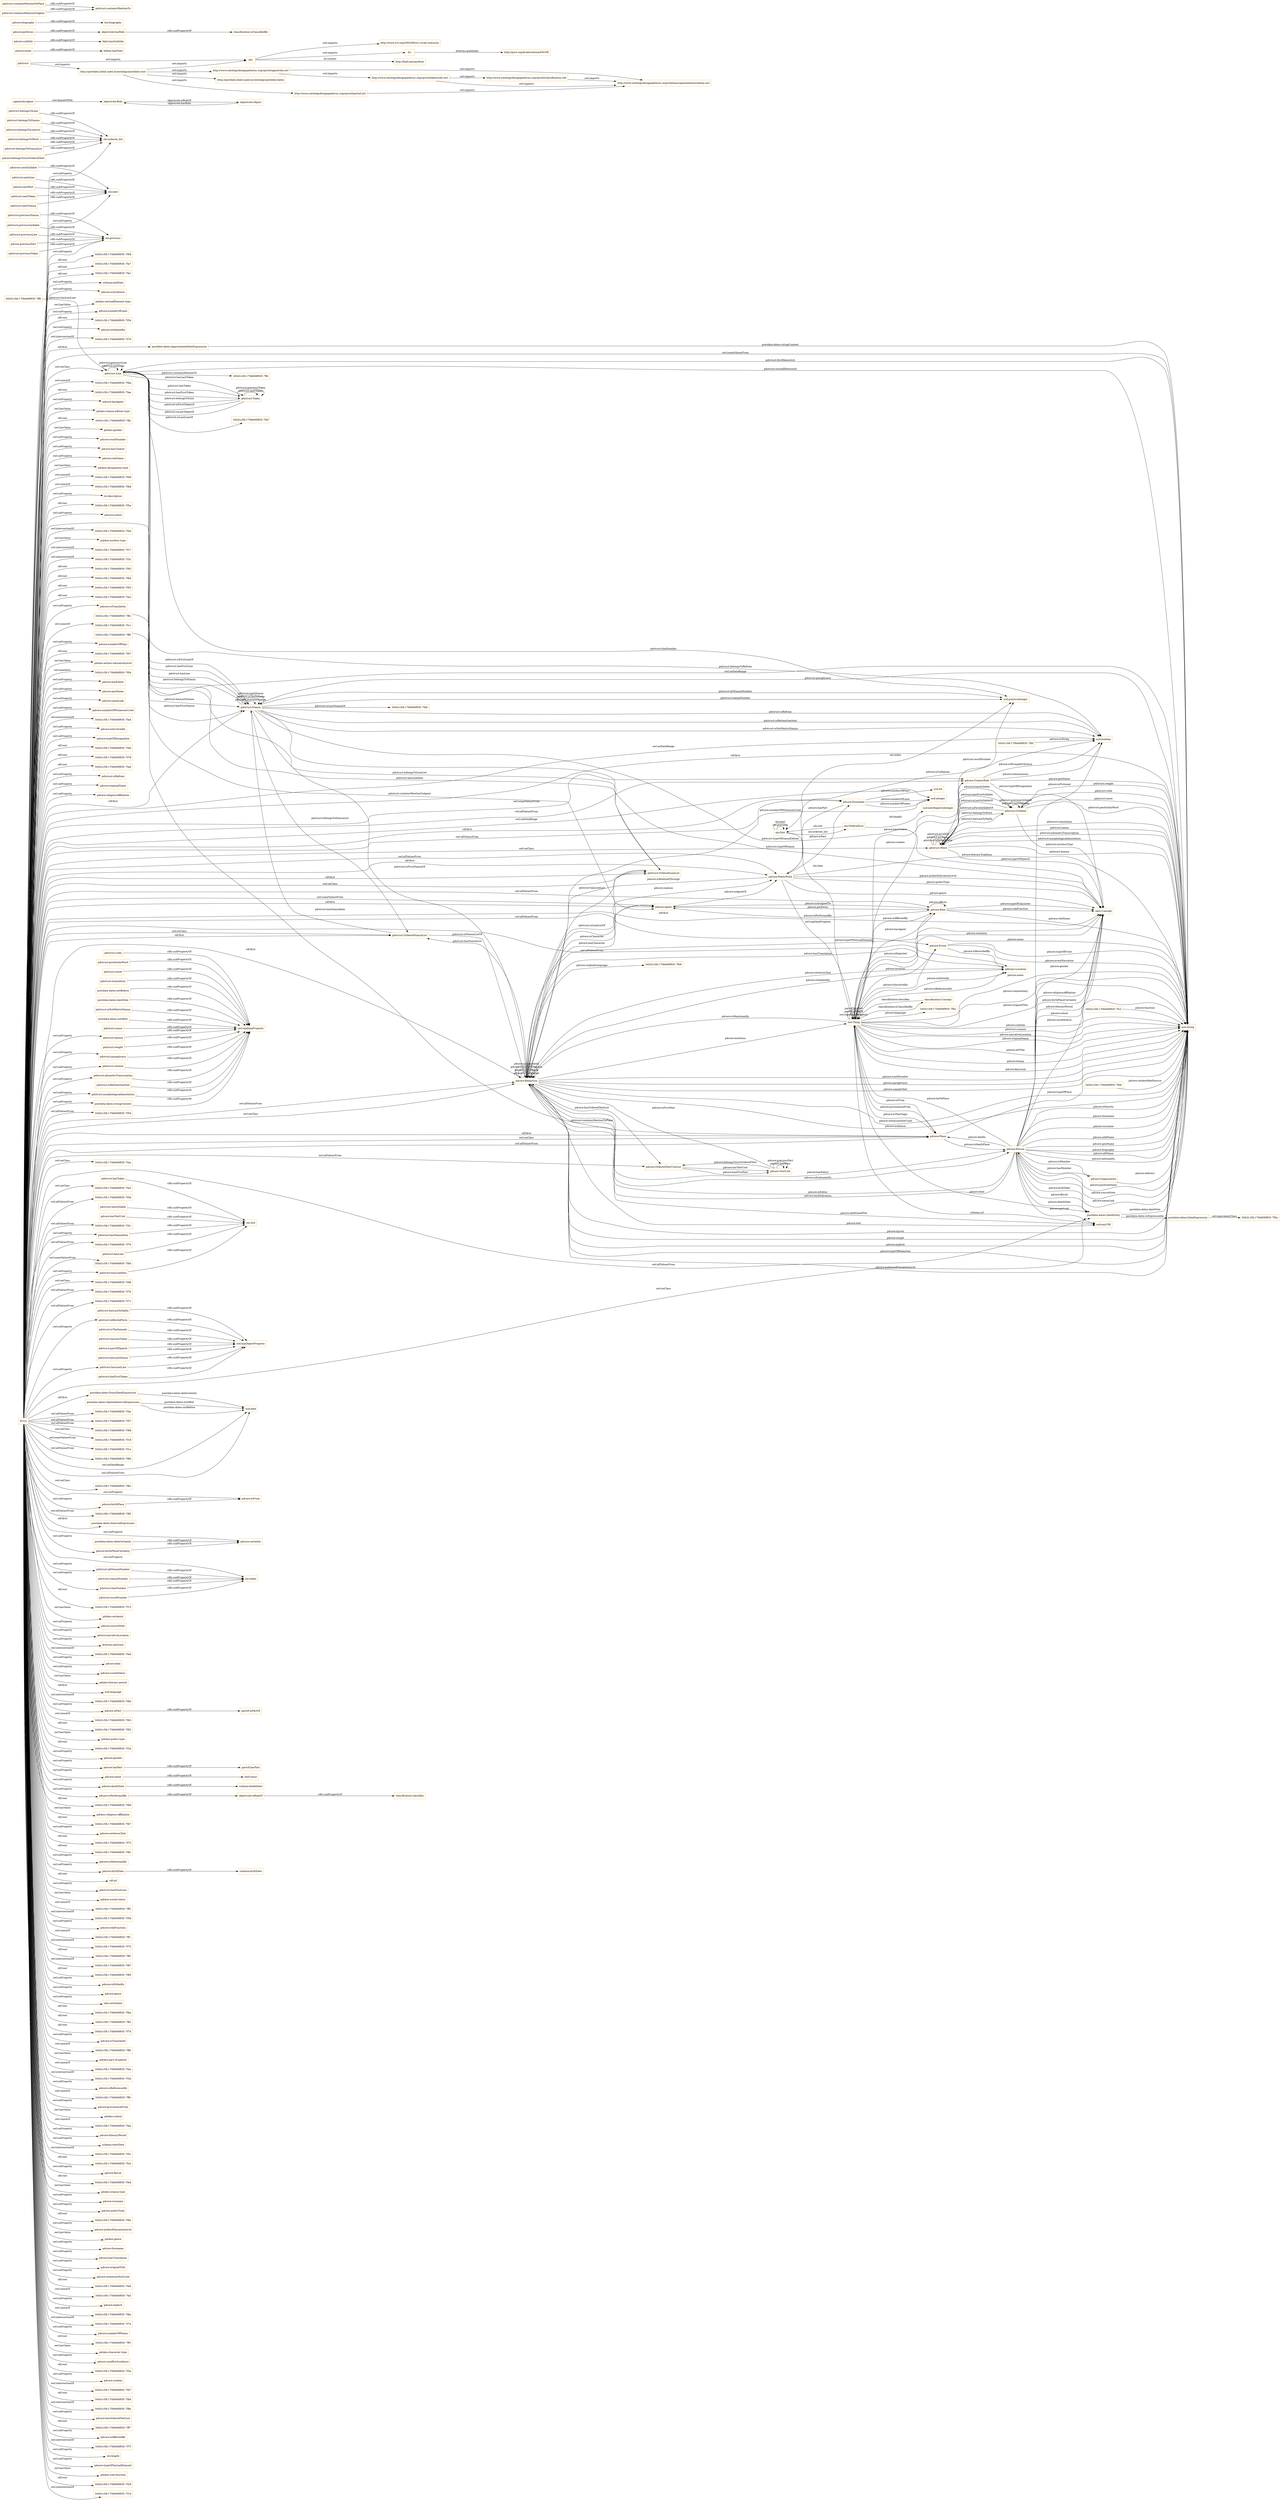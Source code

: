 digraph ar2dtool_diagram { 
rankdir=LR;
size="1501"
node [shape = rectangle, color="orange"]; "345d1c58:170b606f93f:-7ffc" "345d1c58:170b606f93f:-7ff6" "345d1c58:170b606f93f:-7ff9" "pdstruct:Line" "pdstruct:OrderedStanzaList" "345d1c58:170b606f93f:-7fef" "pdstruct:Word" "pdstruct:Stanza" "pdstruct:Token" "pdcore:Redaction" "pdstruct:Syllable" "345d1c58:170b606f93f:-7ff2" "345d1c58:170b606f93f:-7feb" "skos:Concept" "pdstruct:OrderedLineList" "pdcore:Role" "345d1c58:170b606f93f:-7f5d" "pdcore:OrderedTextUnitList" "345d1c58:170b606f93f:-7fc2" "345d1c58:170b606f93f:-7faa" "agentrole:Agent" "345d1c58:170b606f93f:-7fa5" "pdcore:Agent" "345d1c58:170b606f93f:-7f3d" "pdcore:CreatorRole" "pdcore:Person" "345d1c58:170b606f93f:-7f2c" "pdcore:Organisation" "345d1c58:170b606f93f:-7f76" "345d1c58:170b606f93f:-7fb0" "345d1c58:170b606f93f:-7f48" "345d1c58:170b606f93f:-7f7b" "pdcore:Ensemble" "345d1c58:170b606f93f:-7f71" "345d1c58:170b606f93f:-7f4e" "345d1c58:170b606f93f:-7f57" "345d1c58:170b606f93f:-7fbf" "345d1c58:170b606f93f:-7fb6" "pdcore:TextUnit" "pdcore:Place" "postdata-dates:DateEntity" "345d1c58:170b606f93f:-7f88" "pdcore:Event" "345d1c58:170b606f93f:-7f18" "345d1c58:170b606f93f:-7f1e" "pdtrans:Location" "pdcore:PoeticWork" "345d1c58:170b606f93f:-7f80" "345d1c58:170b606f93f:-7f6c" "345d1c58:170b606f93f:-7f8f" "olo:Slot" "olo:OrderedList" "owl:Thing" "objectrole:Role" "objectrole:Object" "postdata-dates:OpenedIntervalExpression" "postdata-dates:IntervalExpression" "postdata-dates:ExactDateExpression" "postdata-dates:DateExpression" "postdata-dates:ApproximateDateExpression" "345d1c58:170b606f93f:-7f0a" "classification:Concept" ; /*classes style*/
	"pdstruct:hasLine" -> "olo:slot" [ label = "rdfs:subPropertyOf" ];
	"pdstruct:hasLastToken" -> "owl:topObjectProperty" [ label = "rdfs:subPropertyOf" ];
	"objectrole:isRoleOf" -> "classification:classifies" [ label = "rdfs:subPropertyOf" ];
	"pdcore:birthPlace" -> "pdcore:isFrom" [ label = "rdfs:subPropertyOf" ];
	"http://www.ontologydesignpatterns.org/cp/owl/classification.owl" -> "http://www.ontologydesignpatterns.org/schemas/cpannotationschema.owl" [ label = "owl:imports" ];
	"pdstruct:lemma" -> "owl:topDataProperty" [ label = "rdfs:subPropertyOf" ];
	"pdcore:birthPlaceCertainty" -> "pdcore:certainty" [ label = "rdfs:subPropertyOf" ];
	"pdcore:notes" -> "bibtex:hasNote" [ label = "rdfs:subPropertyOf" ];
	"http://www.ontologydesignpatterns.org/cp/owl/agentrole.owl" -> "http://www.ontologydesignpatterns.org/cp/owl/objectrole.owl" [ label = "owl:imports" ];
	"http://www.ontologydesignpatterns.org/cp/owl/agentrole.owl" -> "http://www.ontologydesignpatterns.org/schemas/cpannotationschema.owl" [ label = "owl:imports" ];
	"pdstruct:stanzaNumber" -> "olo:index" [ label = "rdfs:subPropertyOf" ];
	"pdstruct:belongsToStanzaList" -> "olo:ordered_list" [ label = "rdfs:subPropertyOf" ];
	"pdstruct:" -> "olo:" [ label = "owl:imports" ];
	"pdstruct:" -> "http://postdata.linhd.uned.es/ontology/postdata-core" [ label = "owl:imports" ];
	"pdstruct:altStanzaNumber" -> "olo:index" [ label = "rdfs:subPropertyOf" ];
	"pdstruct:partOfSpeech" -> "owl:topObjectProperty" [ label = "rdfs:subPropertyOf" ];
	"pdcore:subtitle" -> "fabio:hasSubtitle" [ label = "rdfs:subPropertyOf" ];
	"olo:" -> "http://www.w3.org/2003/06/sw-vocab-status/ns" [ label = "owl:imports" ];
	"olo:" -> "dc:" [ label = "owl:imports" ];
	"olo:" -> "http://foaf.me/zazi#me" [ label = "dc:creator" ];
	"pdstruct:hasStanzaItem" -> "olo:slot" [ label = "rdfs:subPropertyOf" ];
	"pdcore:belongsToListOrderedText" -> "olo:ordered_list" [ label = "rdfs:subPropertyOf" ];
	"pdstruct:paraphrasis" -> "owl:topDataProperty" [ label = "rdfs:subPropertyOf" ];
	"pdstruct:hasLineItem" -> "olo:slot" [ label = "rdfs:subPropertyOf" ];
	"pdstruct:belongsToLine" -> "olo:ordered_list" [ label = "rdfs:subPropertyOf" ];
	"pdcore:isPart" -> "partof:isPartOf" [ label = "rdfs:subPropertyOf" ];
	"postdata-dates:dateCertainty" -> "pdcore:certainty" [ label = "rdfs:subPropertyOf" ];
	"pdstruct:positionInWord" -> "owl:topDataProperty" [ label = "rdfs:subPropertyOf" ];
	"pdstruct:lineNumber" -> "olo:index" [ label = "rdfs:subPropertyOf" ];
	"pdstruct:nextStanza" -> "olo:next" [ label = "rdfs:subPropertyOf" ];
	"pdstruct:content" -> "owl:topDataProperty" [ label = "rdfs:subPropertyOf" ];
	"pdstruct:onset" -> "owl:topDataProperty" [ label = "rdfs:subPropertyOf" ];
	"pdstruct:translation" -> "owl:topDataProperty" [ label = "rdfs:subPropertyOf" ];
	"postdata-dates:notBefore" -> "owl:topDataProperty" [ label = "rdfs:subPropertyOf" ];
	"pdstruct:nextSyllable" -> "olo:next" [ label = "rdfs:subPropertyOf" ];
	"pdcore:performs" -> "objectrole:hasRole" [ label = "rdfs:subPropertyOf" ];
	"http://www.ontologydesignpatterns.org/cp/owl/objectrole.owl" -> "http://www.ontologydesignpatterns.org/cp/owl/classification.owl" [ label = "owl:imports" ];
	"http://www.ontologydesignpatterns.org/cp/owl/objectrole.owl" -> "http://www.ontologydesignpatterns.org/schemas/cpannotationschema.owl" [ label = "owl:imports" ];
	"pdcore:biography" -> "bio:biography" [ label = "rdfs:subPropertyOf" ];
	"pdcore:hasPart" -> "partof:hasPart" [ label = "rdfs:subPropertyOf" ];
	"pdstruct:nextLine" -> "olo:next" [ label = "rdfs:subPropertyOf" ];
	"pdcore:nextPart" -> "olo:next" [ label = "rdfs:subPropertyOf" ];
	"pdcore:name" -> "foaf:name" [ label = "rdfs:subPropertyOf" ];
	"postdata-dates:dateNote" -> "owl:topDataProperty" [ label = "rdfs:subPropertyOf" ];
	"pdstruct:previousStanza" -> "olo:previous" [ label = "rdfs:subPropertyOf" ];
	"pdstruct:isNotMetricStanza" -> "owl:topDataProperty" [ label = "rdfs:subPropertyOf" ];
	"pdstruct:phoneticTranscription" -> "owl:topDataProperty" [ label = "rdfs:subPropertyOf" ];
	"pdstruct:belongsToStanza" -> "olo:ordered_list" [ label = "rdfs:subPropertyOf" ];
	"postdata-dates:notAfter" -> "owl:topDataProperty" [ label = "rdfs:subPropertyOf" ];
	"pdcore:deathDate" -> "schema:deathDate" [ label = "rdfs:subPropertyOf" ];
	"pdstruct:hasLastStanza" -> "owl:topObjectProperty" [ label = "rdfs:subPropertyOf" ];
	"pdstruct:sense" -> "owl:topDataProperty" [ label = "rdfs:subPropertyOf" ];
	"pdstruct:hasSyllable" -> "olo:slot" [ label = "rdfs:subPropertyOf" ];
	"pdcore:isPerformedBy" -> "objectrole:isRoleOf" [ label = "rdfs:subPropertyOf" ];
	"postdata-dates:DateExpression" -> "345d1c58:170b606f93f:-7f0a" [ label = "owl:equivalentClass" ];
	"agentrole:Agent" -> "objectrole:Role" [ label = "owl:disjointWith" ];
	"pdstruct:morphologicalAnnotation" -> "owl:topDataProperty" [ label = "rdfs:subPropertyOf" ];
	"objectrole:hasRole" -> "classification:isClassifiedBy" [ label = "rdfs:subPropertyOf" ];
	"pdstruct:previousSyllable" -> "olo:previous" [ label = "rdfs:subPropertyOf" ];
	"pdstruct:nextToken" -> "olo:next" [ label = "rdfs:subPropertyOf" ];
	"pdstruct:hasFirstToken" -> "owl:topObjectProperty" [ label = "rdfs:subPropertyOf" ];
	"pdstruct:wordNumber" -> "olo:index" [ label = "rdfs:subPropertyOf" ];
	"http://postdata.linhd.uned.es/ontology/postdata-core" -> "http://postdata.linhd.uned.es/ontology/postdata-dates" [ label = "owl:imports" ];
	"http://postdata.linhd.uned.es/ontology/postdata-core" -> "http://www.ontologydesignpatterns.org/cp/owl/partof.owl" [ label = "owl:imports" ];
	"http://postdata.linhd.uned.es/ontology/postdata-core" -> "http://www.ontologydesignpatterns.org/cp/owl/agentrole.owl" [ label = "owl:imports" ];
	"http://postdata.linhd.uned.es/ontology/postdata-core" -> "olo:" [ label = "owl:imports" ];
	"pdstruct:weight" -> "owl:topDataProperty" [ label = "rdfs:subPropertyOf" ];
	"pdstruct:isRefrainOmitted" -> "owl:topDataProperty" [ label = "rdfs:subPropertyOf" ];
	"pdstruct:isTheSameAs" -> "owl:topObjectProperty" [ label = "rdfs:subPropertyOf" ];
	"pdstruct:hasLastLine" -> "owl:topObjectProperty" [ label = "rdfs:subPropertyOf" ];
	"postdata-dates:stringContent" -> "owl:topDataProperty" [ label = "rdfs:subPropertyOf" ];
	"pdstruct:hasLastSyllable" -> "owl:topObjectProperty" [ label = "rdfs:subPropertyOf" ];
	"pdstruct:previousLine" -> "olo:previous" [ label = "rdfs:subPropertyOf" ];
	"pdstruct:belongsToLineList" -> "olo:ordered_list" [ label = "rdfs:subPropertyOf" ];
	"NULL" -> "345d1c58:170b606f93f:-7f69" [ label = "rdf:rest" ];
	"NULL" -> "pdskos:religious-affiliation" [ label = "owl:hasValue" ];
	"NULL" -> "pdcore:PoeticWork" [ label = "owl:allValuesFrom" ];
	"NULL" -> "pdcore:CreatorRole" [ label = "owl:someValuesFrom" ];
	"NULL" -> "345d1c58:170b606f93f:-7fb7" [ label = "rdf:rest" ];
	"NULL" -> "pdstruct:Line" [ label = "owl:onClass" ];
	"NULL" -> "pdcore:Place" [ label = "rdf:first" ];
	"NULL" -> "pdcore:retrievesText" [ label = "owl:onProperty" ];
	"NULL" -> "345d1c58:170b606f93f:-7f73" [ label = "rdf:rest" ];
	"NULL" -> "345d1c58:170b606f93f:-7f8c" [ label = "rdf:rest" ];
	"NULL" -> "pdcore:PoeticWork" [ label = "rdf:first" ];
	"NULL" -> "pdstruct:Stanza" [ label = "rdf:first" ];
	"NULL" -> "pdcore:isMentionedIn" [ label = "owl:onProperty" ];
	"NULL" -> "pdcore:birthDate" [ label = "owl:onProperty" ];
	"NULL" -> "rdf:nil" [ label = "rdf:rest" ];
	"NULL" -> "pdstruct:hasFirstLine" [ label = "owl:onProperty" ];
	"NULL" -> "pdstruct:altStanzaNumber" [ label = "owl:onProperty" ];
	"NULL" -> "pdskos:social-status" [ label = "owl:hasValue" ];
	"NULL" -> "345d1c58:170b606f93f:-7ff5" [ label = "owl:unionOf" ];
	"NULL" -> "pdcore:birthPlaceCertainty" [ label = "owl:onProperty" ];
	"NULL" -> "postdata-dates:IntervalExpression" [ label = "rdf:first" ];
	"NULL" -> "345d1c58:170b606f93f:-7f56" [ label = "owl:intersectionOf" ];
	"NULL" -> "pdstruct:inflectedForm" [ label = "owl:onProperty" ];
	"NULL" -> "pdcore:roleFunction" [ label = "owl:onProperty" ];
	"NULL" -> "olo:ordered_list" [ label = "owl:onProperty" ];
	"NULL" -> "345d1c58:170b606f93f:-7ff1" [ label = "owl:unionOf" ];
	"NULL" -> "345d1c58:170b606f93f:-7f75" [ label = "owl:intersectionOf" ];
	"NULL" -> "345d1c58:170b606f93f:-7ff0" [ label = "rdf:rest" ];
	"NULL" -> "xsd:date" [ label = "owl:allValuesFrom" ];
	"NULL" -> "345d1c58:170b606f93f:-7f87" [ label = "owl:intersectionOf" ];
	"NULL" -> "345d1c58:170b606f93f:-7f85" [ label = "rdf:rest" ];
	"NULL" -> "pdcore:Role" [ label = "owl:allValuesFrom" ];
	"NULL" -> "pdcore:isEditedIn" [ label = "owl:onProperty" ];
	"NULL" -> "pdcore:genre" [ label = "owl:onProperty" ];
	"NULL" -> "skos:inScheme" [ label = "owl:onProperty" ];
	"NULL" -> "345d1c58:170b606f93f:-7fba" [ label = "rdf:rest" ];
	"NULL" -> "pdcore:OrderedTextUnitList" [ label = "owl:allValuesFrom" ];
	"NULL" -> "345d1c58:170b606f93f:-7ff4" [ label = "rdf:rest" ];
	"NULL" -> "345d1c58:170b606f93f:-7f7d" [ label = "rdf:rest" ];
	"NULL" -> "pdcore:CreatorRole" [ label = "owl:allValuesFrom" ];
	"NULL" -> "postdata-dates:DateEntity" [ label = "owl:onClass" ];
	"NULL" -> "pdcore:isTranslated" [ label = "owl:onProperty" ];
	"NULL" -> "345d1c58:170b606f93f:-7ff8" [ label = "owl:unionOf" ];
	"NULL" -> "pdcore:Ensemble" [ label = "owl:allValuesFrom" ];
	"NULL" -> "pdskos:part-of-speech" [ label = "owl:hasValue" ];
	"NULL" -> "345d1c58:170b606f93f:-7fea" [ label = "owl:unionOf" ];
	"NULL" -> "345d1c58:170b606f93f:-7f2b" [ label = "owl:intersectionOf" ];
	"NULL" -> "pdcore:isReferencedIn" [ label = "owl:onProperty" ];
	"NULL" -> "345d1c58:170b606f93f:-7ffb" [ label = "owl:unionOf" ];
	"NULL" -> "pdcore:Agent" [ label = "owl:someValuesFrom" ];
	"NULL" -> "pdstruct:hasLastLine" [ label = "owl:onProperty" ];
	"NULL" -> "pdstruct:paraphrasis" [ label = "owl:onProperty" ];
	"NULL" -> "postdata-dates:ExactDateExpression" [ label = "rdf:first" ];
	"NULL" -> "pdcore:provenanceFrom" [ label = "owl:onProperty" ];
	"NULL" -> "pdcore:Agent" [ label = "rdf:first" ];
	"NULL" -> "pdskos:school" [ label = "owl:hasValue" ];
	"NULL" -> "skos:Concept" [ label = "rdf:first" ];
	"NULL" -> "345d1c58:170b606f93f:-7fee" [ label = "owl:unionOf" ];
	"NULL" -> "pdcore:literaryPeriod" [ label = "owl:onProperty" ];
	"NULL" -> "schema:startDate" [ label = "owl:onProperty" ];
	"NULL" -> "xsd:boolean" [ label = "owl:onDataRange" ];
	"NULL" -> "345d1c58:170b606f93f:-7f5c" [ label = "owl:intersectionOf" ];
	"NULL" -> "345d1c58:170b606f93f:-7fc0" [ label = "rdf:rest" ];
	"NULL" -> "xsd:string" [ label = "owl:someValuesFrom" ];
	"NULL" -> "pdcore:floruit" [ label = "owl:onProperty" ];
	"NULL" -> "345d1c58:170b606f93f:-7fed" [ label = "rdf:rest" ];
	"NULL" -> "pdstruct:lemma" [ label = "owl:onProperty" ];
	"NULL" -> "pdskos:stanza-type" [ label = "owl:hasValue" ];
	"NULL" -> "pdcore:surname" [ label = "owl:onProperty" ];
	"NULL" -> "xsd:string" [ label = "owl:onDataRange" ];
	"NULL" -> "pdcore:poeticType" [ label = "owl:onProperty" ];
	"NULL" -> "345d1c58:170b606f93f:-7f48" [ label = "owl:onClass" ];
	"NULL" -> "345d1c58:170b606f93f:-7f6e" [ label = "rdf:rest" ];
	"NULL" -> "pdcore:authorEducationLevel" [ label = "owl:onProperty" ];
	"NULL" -> "pdskos:genre" [ label = "owl:hasValue" ];
	"NULL" -> "pdcore:forename" [ label = "owl:onProperty" ];
	"NULL" -> "pdcore:hasTranslation" [ label = "owl:onProperty" ];
	"NULL" -> "345d1c58:170b606f93f:-7f3d" [ label = "owl:allValuesFrom" ];
	"NULL" -> "pdcore:originalTitle" [ label = "owl:onProperty" ];
	"NULL" -> "pdcore:witnessesNotUsed" [ label = "owl:onProperty" ];
	"NULL" -> "pdcore:name" [ label = "owl:onProperty" ];
	"NULL" -> "pdcore:Redaction" [ label = "owl:allValuesFrom" ];
	"NULL" -> "pdcore:isPart" [ label = "owl:onProperty" ];
	"NULL" -> "345d1c58:170b606f93f:-7fe9" [ label = "rdf:rest" ];
	"NULL" -> "345d1c58:170b606f93f:-7faf" [ label = "owl:unionOf" ];
	"NULL" -> "pdcore:explicit" [ label = "owl:onProperty" ];
	"NULL" -> "345d1c58:170b606f93f:-7fbe" [ label = "owl:unionOf" ];
	"NULL" -> "345d1c58:170b606f93f:-7f7a" [ label = "owl:intersectionOf" ];
	"NULL" -> "345d1c58:170b606f93f:-7f76" [ label = "owl:allValuesFrom" ];
	"NULL" -> "345d1c58:170b606f93f:-7f1e" [ label = "owl:someValuesFrom" ];
	"NULL" -> "pdstruct:content" [ label = "owl:onProperty" ];
	"NULL" -> "pdcore:numberOfPoems" [ label = "owl:onProperty" ];
	"NULL" -> "345d1c58:170b606f93f:-7ff3" [ label = "rdf:rest" ];
	"NULL" -> "pdskos:character-type" [ label = "owl:hasValue" ];
	"NULL" -> "pdcore:isPerformedBy" [ label = "owl:onProperty" ];
	"NULL" -> "pdcore:usedForSynthesis" [ label = "owl:onProperty" ];
	"NULL" -> "olo:index" [ label = "owl:onProperty" ];
	"NULL" -> "pdstruct:Word" [ label = "owl:onClass" ];
	"NULL" -> "olo:previous" [ label = "owl:onProperty" ];
	"NULL" -> "345d1c58:170b606f93f:-7f3a" [ label = "rdf:rest" ];
	"NULL" -> "pdcore:creates" [ label = "owl:onProperty" ];
	"NULL" -> "345d1c58:170b606f93f:-7f47" [ label = "owl:intersectionOf" ];
	"NULL" -> "pdstruct:morphologicalAnnotation" [ label = "owl:onProperty" ];
	"NULL" -> "pdstruct:OrderedStanzaList" [ label = "owl:onClass" ];
	"NULL" -> "345d1c58:170b606f93f:-7fbd" [ label = "rdf:rest" ];
	"NULL" -> "345d1c58:170b606f93f:-7f8e" [ label = "owl:intersectionOf" ];
	"NULL" -> "pdcore:hasOrderedTextList" [ label = "owl:onProperty" ];
	"NULL" -> "xsd:date" [ label = "owl:onDataRange" ];
	"NULL" -> "345d1c58:170b606f93f:-7ff7" [ label = "rdf:rest" ];
	"NULL" -> "pdcore:isAffectedBy" [ label = "owl:onProperty" ];
	"NULL" -> "345d1c58:170b606f93f:-7f7f" [ label = "owl:intersectionOf" ];
	"NULL" -> "xsd:string" [ label = "rdf:first" ];
	"NULL" -> "345d1c58:170b606f93f:-7f7b" [ label = "owl:allValuesFrom" ];
	"NULL" -> "olo:length" [ label = "owl:onProperty" ];
	"NULL" -> "pdcore:typeOfTextualElement" [ label = "owl:onProperty" ];
	"NULL" -> "pdskos:role-function" [ label = "owl:hasValue" ];
	"NULL" -> "345d1c58:170b606f93f:-7f29" [ label = "rdf:rest" ];
	"NULL" -> "345d1c58:170b606f93f:-7f1d" [ label = "owl:intersectionOf" ];
	"NULL" -> "345d1c58:170b606f93f:-7f08" [ label = "rdf:rest" ];
	"NULL" -> "345d1c58:170b606f93f:-7fa7" [ label = "rdf:rest" ];
	"NULL" -> "345d1c58:170b606f93f:-7fec" [ label = "rdf:rest" ];
	"NULL" -> "schema:endDate" [ label = "owl:onProperty" ];
	"NULL" -> "pdcore:isSynthesis" [ label = "owl:onProperty" ];
	"NULL" -> "345d1c58:170b606f93f:-7f8f" [ label = "owl:allValuesFrom" ];
	"NULL" -> "pdskos:textualElement-type" [ label = "owl:hasValue" ];
	"NULL" -> "pdstruct:phoneticTranscription" [ label = "owl:onProperty" ];
	"NULL" -> "pdcore:numberOfLines" [ label = "owl:onProperty" ];
	"NULL" -> "345d1c58:170b606f93f:-7f54" [ label = "rdf:rest" ];
	"NULL" -> "pdcore:isIndexedIn" [ label = "owl:onProperty" ];
	"NULL" -> "345d1c58:170b606f93f:-7f70" [ label = "owl:intersectionOf" ];
	"NULL" -> "345d1c58:170b606f93f:-7fbb" [ label = "owl:unionOf" ];
	"NULL" -> "345d1c58:170b606f93f:-7fae" [ label = "rdf:rest" ];
	"NULL" -> "345d1c58:170b606f93f:-7f88" [ label = "owl:allValuesFrom" ];
	"NULL" -> "pdcore:hasAgent" [ label = "owl:onProperty" ];
	"NULL" -> "345d1c58:170b606f93f:-7f4e" [ label = "owl:allValuesFrom" ];
	"NULL" -> "pdskos:stanza-edition-type" [ label = "owl:hasValue" ];
	"NULL" -> "345d1c58:170b606f93f:-7ffa" [ label = "rdf:rest" ];
	"NULL" -> "pdskos:gender" [ label = "owl:hasValue" ];
	"NULL" -> "pdcore:workNumber" [ label = "owl:onProperty" ];
	"NULL" -> "pdcore:hasCreator" [ label = "owl:onProperty" ];
	"NULL" -> "pdstruct:OrderedLineList" [ label = "owl:onClass" ];
	"NULL" -> "pdcore:roleName" [ label = "owl:onProperty" ];
	"NULL" -> "pdskos:designation-type" [ label = "owl:hasValue" ];
	"NULL" -> "pdcore:deathDate" [ label = "owl:onProperty" ];
	"NULL" -> "345d1c58:170b606f93f:-7f09" [ label = "owl:unionOf" ];
	"NULL" -> "345d1c58:170b606f93f:-7fb8" [ label = "owl:unionOf" ];
	"NULL" -> "pdcore:isFrom" [ label = "owl:onProperty" ];
	"NULL" -> "pdstruct:hasStanzaItem" [ label = "owl:onProperty" ];
	"NULL" -> "dc:description" [ label = "owl:onProperty" ];
	"NULL" -> "345d1c58:170b606f93f:-7f5a" [ label = "rdf:rest" ];
	"NULL" -> "pdcore:Redaction" [ label = "owl:onClass" ];
	"NULL" -> "pdcore:school" [ label = "owl:onProperty" ];
	"NULL" -> "345d1c58:170b606f93f:-7f4d" [ label = "owl:intersectionOf" ];
	"NULL" -> "pdskos:nucleus-type" [ label = "owl:hasValue" ];
	"NULL" -> "345d1c58:170b606f93f:-7f17" [ label = "owl:intersectionOf" ];
	"NULL" -> "xsd:integer" [ label = "owl:onDataRange" ];
	"NULL" -> "345d1c58:170b606f93f:-7f5d" [ label = "owl:allValuesFrom" ];
	"NULL" -> "345d1c58:170b606f93f:-7f3c" [ label = "owl:intersectionOf" ];
	"NULL" -> "345d1c58:170b606f93f:-7f45" [ label = "rdf:rest" ];
	"NULL" -> "345d1c58:170b606f93f:-7fb4" [ label = "rdf:rest" ];
	"NULL" -> "345d1c58:170b606f93f:-7f03" [ label = "rdf:rest" ];
	"NULL" -> "345d1c58:170b606f93f:-7fa2" [ label = "rdf:rest" ];
	"NULL" -> "pdcore:isTranslation" [ label = "owl:onProperty" ];
	"NULL" -> "pdstruct:hasLineItem" [ label = "owl:onProperty" ];
	"NULL" -> "345d1c58:170b606f93f:-7f57" [ label = "owl:allValuesFrom" ];
	"NULL" -> "345d1c58:170b606f93f:-7fc1" [ label = "owl:unionOf" ];
	"NULL" -> "345d1c58:170b606f93f:-7f2c" [ label = "owl:allValuesFrom" ];
	"NULL" -> "345d1c58:170b606f93f:-7f71" [ label = "owl:allValuesFrom" ];
	"NULL" -> "pdcore:Place" [ label = "owl:onClass" ];
	"NULL" -> "pdcore:numberOfPlays" [ label = "owl:onProperty" ];
	"NULL" -> "345d1c58:170b606f93f:-7f07" [ label = "rdf:rest" ];
	"NULL" -> "pdskos:author-educationLevel" [ label = "owl:hasValue" ];
	"NULL" -> "345d1c58:170b606f93f:-7f04" [ label = "owl:members" ];
	"NULL" -> "pdstruct:lineNumber" [ label = "owl:onProperty" ];
	"NULL" -> "pdcore:hasEditor" [ label = "owl:onProperty" ];
	"NULL" -> "pdcore:penName" [ label = "owl:onProperty" ];
	"NULL" -> "pdcore:nameLink" [ label = "owl:onProperty" ];
	"NULL" -> "pdcore:Ensemble" [ label = "rdf:first" ];
	"NULL" -> "pdcore:hasPart" [ label = "owl:onProperty" ];
	"NULL" -> "pdcore:numberOfWitnessesUsed" [ label = "owl:onProperty" ];
	"NULL" -> "345d1c58:170b606f93f:-7fa4" [ label = "owl:intersectionOf" ];
	"NULL" -> "pdcore:isInvolvedIn" [ label = "owl:onProperty" ];
	"NULL" -> "345d1c58:170b606f93f:-7faa" [ label = "owl:onClass" ];
	"NULL" -> "pdcore:typeOfDesignation" [ label = "owl:onProperty" ];
	"NULL" -> "345d1c58:170b606f93f:-7f4b" [ label = "rdf:rest" ];
	"NULL" -> "pdtrans:Location" [ label = "owl:allValuesFrom" ];
	"NULL" -> "pdstruct:OrderedStanzaList" [ label = "rdf:first" ];
	"NULL" -> "pdcore:Redaction" [ label = "rdf:first" ];
	"NULL" -> "345d1c58:170b606f93f:-7f78" [ label = "rdf:rest" ];
	"NULL" -> "345d1c58:170b606f93f:-7fad" [ label = "rdf:rest" ];
	"NULL" -> "pdstruct:isRefrain" [ label = "owl:onProperty" ];
	"NULL" -> "pdcore:originalName" [ label = "owl:onProperty" ];
	"NULL" -> "pdcore:religiousAffiliation" [ label = "owl:onProperty" ];
	"NULL" -> "345d1c58:170b606f93f:-7f15" [ label = "rdf:rest" ];
	"NULL" -> "olo:next" [ label = "owl:onProperty" ];
	"NULL" -> "pdskos:certainty" [ label = "owl:hasValue" ];
	"NULL" -> "345d1c58:170b606f93f:-7f80" [ label = "owl:allValuesFrom" ];
	"NULL" -> "345d1c58:170b606f93f:-7fb0" [ label = "owl:someValuesFrom" ];
	"NULL" -> "pdcore:sourceNote" [ label = "owl:onProperty" ];
	"NULL" -> "pdcore:narrativeLocation" [ label = "owl:onProperty" ];
	"NULL" -> "dcterms:abstract" [ label = "owl:onProperty" ];
	"NULL" -> "345d1c58:170b606f93f:-7fa9" [ label = "owl:intersectionOf" ];
	"NULL" -> "pdcore:certainty" [ label = "owl:onProperty" ];
	"NULL" -> "pdcore:date" [ label = "owl:onProperty" ];
	"NULL" -> "postdata-dates:ApproximateDateExpression" [ label = "rdf:first" ];
	"NULL" -> "pdcore:Place" [ label = "owl:allValuesFrom" ];
	"NULL" -> "pdcore:socialStatus" [ label = "owl:onProperty" ];
	"NULL" -> "pdskos:literary-period" [ label = "owl:hasValue" ];
	"NULL" -> "postdata-dates:DateEntity" [ label = "owl:allValuesFrom" ];
	"NULL" -> "345d1c58:170b606f93f:-7fa5" [ label = "owl:onClass" ];
	"NULL" -> "xsd:language" [ label = "rdf:first" ];
	"NULL" -> "345d1c58:170b606f93f:-7f6c" [ label = "owl:onClass" ];
	"NULL" -> "345d1c58:170b606f93f:-7f6b" [ label = "owl:intersectionOf" ];
	"NULL" -> "345d1c58:170b606f93f:-7fb5" [ label = "owl:unionOf" ];
	"NULL" -> "pdstruct:OrderedLineList" [ label = "rdf:first" ];
	"NULL" -> "postdata-dates:stringContent" [ label = "owl:onProperty" ];
	"NULL" -> "345d1c58:170b606f93f:-7f18" [ label = "owl:onClass" ];
	"NULL" -> "345d1c58:170b606f93f:-7f02" [ label = "rdf:rest" ];
	"NULL" -> "pdskos:poetic-type" [ label = "owl:hasValue" ];
	"NULL" -> "345d1c58:170b606f93f:-7f1b" [ label = "rdf:rest" ];
	"NULL" -> "pdcore:gender" [ label = "owl:onProperty" ];
	"NULL" -> "pdcore:Event" [ label = "owl:allValuesFrom" ];
	"NULL" -> "pdcore:birthPlace" [ label = "owl:onProperty" ];
	"dc:" -> "http://purl.org/dc/aboutdcmi#DCMI" [ label = "dcterms:publisher" ];
	"pdstruct:containsMentionToPlace" -> "pdstruct:containsMentionTo" [ label = "rdfs:subPropertyOf" ];
	"pdstruct:belongsToWord" -> "olo:ordered_list" [ label = "rdfs:subPropertyOf" ];
	"pdstruct:hasToken" -> "olo:slot" [ label = "rdfs:subPropertyOf" ];
	"pdstruct:containsMentionToAgent" -> "pdstruct:containsMentionTo" [ label = "rdfs:subPropertyOf" ];
	"pdstruct:coda" -> "owl:topDataProperty" [ label = "rdfs:subPropertyOf" ];
	"pdcore:previousPart" -> "olo:previous" [ label = "rdfs:subPropertyOf" ];
	"pdstruct:inflectedForm" -> "owl:topObjectProperty" [ label = "rdfs:subPropertyOf" ];
	"pdcore:hasTextUnit" -> "olo:slot" [ label = "rdfs:subPropertyOf" ];
	"pdcore:birthDate" -> "schema:birthDate" [ label = "rdfs:subPropertyOf" ];
	"http://www.ontologydesignpatterns.org/cp/owl/partof.owl" -> "http://www.ontologydesignpatterns.org/schemas/cpannotationschema.owl" [ label = "owl:imports" ];
	"pdstruct:previousToken" -> "olo:previous" [ label = "rdfs:subPropertyOf" ];
	"pdstruct:Syllable" -> "pdstruct:Syllable" [ label = "pdstruct:nextSyllable" ];
	"pdstruct:Word" -> "xsd:string" [ label = "pdstruct:phoneticTranscription" ];
	"pdstruct:Stanza" -> "pdcore:Redaction" [ label = "pdstruct:isFirstStanzaOf" ];
	"pdstruct:Word" -> "pdstruct:Word" [ label = "pdstruct:inflectedForm" ];
	"owl:Thing" -> "owl:Thing" [ label = "owl:topObjectProperty" ];
	"pdcore:Role" -> "pdcore:Agent" [ label = "pdcore:isPerformedBy" ];
	"pdstruct:OrderedLineList" -> "pdstruct:Line" [ label = "pdstruct:hasLineItem" ];
	"pdstruct:Word" -> "xsd:string" [ label = "pdstruct:sense" ];
	"pdcore:CreatorRole" -> "xsd:string" [ label = "pdcore:penName" ];
	"pdstruct:Line" -> "pdstruct:Stanza" [ label = "pdstruct:belongsToStanza" ];
	"pdcore:Ensemble" -> "xsd:integer" [ label = "pdcore:numberOfLines" ];
	"pdcore:Redaction" -> "pdcore:Redaction" [ label = "pdcore:isTranslation" ];
	"pdcore:OrderedTextUnitList" -> "pdcore:TextUnit" [ label = "pdcore:hasTextUnit" ];
	"pdstruct:Stanza" -> "xsd:positiveInteger" [ label = "pdstruct:altStanzaNumber" ];
	"pdcore:Person" -> "pdcore:Redaction" [ label = "pdcore:isEditor" ];
	"pdstruct:Stanza" -> "xsd:positiveInteger" [ label = "pdstruct:stanzaNumber" ];
	"pdstruct:Line" -> "xsd:string" [ label = "pdstruct:firstHemistich" ];
	"pdcore:Person" -> "postdata-dates:DateEntity" [ label = "pdcore:floruit" ];
	"pdcore:Person" -> "xsd:string" [ label = "pdcore:positionName" ];
	"pdcore:TextUnit" -> "pdcore:TextUnit" [ label = "pdcore:nextPart" ];
	"classification:Concept" -> "owl:Thing" [ label = "classification:classifies" ];
	"pdcore:Person" -> "pdcore:Redaction" [ label = "pdcore:hasDedication" ];
	"owl:Thing" -> "pdtrans:Location" [ label = "pdcore:isEditedIn" ];
	"pdcore:Event" -> "xsd:string" [ label = "pdcore:typeOfEvent" ];
	"pdstruct:Word" -> "xsd:positiveInteger" [ label = "pdstruct:wordNumber" ];
	"pdstruct:Line" -> "pdcore:Place" [ label = "pdstruct:containsMentionToPlace" ];
	"pdstruct:Word" -> "pdstruct:Word" [ label = "pdstruct:isLemma" ];
	"pdcore:Person" -> "postdata-dates:DateEntity" [ label = "pdcore:deathDate" ];
	"pdstruct:Line" -> "xsd:boolean" [ label = "pdstruct:belongsToRefrain" ];
	"pdcore:Role" -> "pdcore:Agent" [ label = "pdcore:isAssignedTo" ];
	"pdcore:Person" -> "owl:Thing" [ label = "pdcore:birthPlace" ];
	"pdcore:CreatorRole" -> "xsd:boolean" [ label = "pdcore:isAnonymous" ];
	"pdcore:Redaction" -> "pdcore:Agent" [ label = "pdcore:hasCharacter" ];
	"pdcore:Redaction" -> "xsd:anyURI" [ label = "pdcore:text" ];
	"pdcore:Redaction" -> "xsd:string" [ label = "pdcore:layout" ];
	"pdstruct:Syllable" -> "xsd:string" [ label = "pdstruct:positionInWord" ];
	"pdstruct:Stanza" -> "pdstruct:OrderedStanzaList" [ label = "pdstruct:belongsToStanzaList" ];
	"pdstruct:OrderedLineList" -> "pdcore:Redaction" [ label = "pdstruct:isLineListOf" ];
	"pdcore:Redaction" -> "skos:Concept" [ label = "pdcore:typeOfTextualElement" ];
	"pdstruct:Token" -> "pdstruct:Line" [ label = "pdstruct:belongsToLine" ];
	"olo:OrderedList" -> "xsd:nonNegativeInteger" [ label = "olo:length" ];
	"pdstruct:OrderedStanzaList" -> "pdstruct:Stanza" [ label = "pdstruct:hasStanzaItem" ];
	"pdcore:Redaction" -> "pdcore:PoeticWork" [ label = "pdcore:realises" ];
	"pdcore:PoeticWork" -> "pdcore:Redaction" [ label = "pdcore:isRealisedThrough" ];
	"pdcore:Person" -> "skos:Concept" [ label = "pdcore:religiousAffiliation" ];
	"owl:Thing" -> "xsd:string" [ label = "pdcore:notes" ];
	"pdcore:Person" -> "xsd:string" [ label = "pdcore:sourceNote" ];
	"pdcore:Redaction" -> "xsd:string" [ label = "pdcore:incipit" ];
	"pdstruct:Word" -> "pdstruct:Syllable" [ label = "pdstruct:hasLastSyllable" ];
	"pdcore:Person" -> "postdata-dates:DateEntity" [ label = "pdcore:birthDate" ];
	"pdcore:Person" -> "skos:Concept" [ label = "pdcore:birthPlaceCertainty" ];
	"pdcore:Person" -> "skos:Concept" [ label = "pdcore:literaryPeriod" ];
	"pdcore:Ensemble" -> "pdcore:PoeticWork" [ label = "pdcore:hasPart" ];
	"postdata-dates:ExactDateExpression" -> "xsd:date" [ label = "postdata-dates:dateContent" ];
	"pdcore:PoeticWork" -> "owl:Thing" [ label = "owl:topDataProperty" ];
	"pdstruct:Stanza" -> "xsd:boolean" [ label = "pdstruct:isRefrainOmitted" ];
	"olo:OrderedList" -> "olo:Slot" [ label = "olo:slot" ];
	"pdcore:Person" -> "skos:Concept" [ label = "pdcore:school" ];
	"pdstruct:Stanza" -> "pdstruct:Line" [ label = "pdstruct:hasFirstLine" ];
	"owl:Thing" -> "xsd:anyURI" [ label = "schema:url" ];
	"owl:Thing" -> "pdtrans:Location" [ label = "pdcore:isReferencedIn" ];
	"345d1c58:170b606f93f:-7fb6" -> "xsd:string" [ label = "pdcore:unidentifiedSource" ];
	"pdcore:CreatorRole" -> "owl:Thing" [ label = "pdcore:creates" ];
	"pdstruct:Stanza" -> "pdstruct:Stanza" [ label = "pdstruct:previousStanza" ];
	"pdcore:Redaction" -> "pdstruct:OrderedLineList" [ label = "pdstruct:hasLineList" ];
	"pdcore:Event" -> "owl:Thing" [ label = "pdcore:involves" ];
	"pdcore:PoeticWork" -> "skos:Concept" [ label = "pdcore:poeticType" ];
	"pdcore:Place" -> "xsd:string" [ label = "pdcore:typeOfPlace" ];
	"pdstruct:Stanza" -> "pdstruct:Stanza" [ label = "pdstruct:isTheSameAs" ];
	"pdcore:Person" -> "xsd:string" [ label = "pdcore:nameLink" ];
	"owl:Thing" -> "pdcore:Place" [ label = "pdcore:provenanceFrom" ];
	"pdstruct:Word" -> "xsd:string" [ label = "pdstruct:morphologicalAnnotation" ];
	"pdcore:Ensemble" -> "xsd:int" [ label = "pdcore:numberOfPlays" ];
	"pdcore:Person" -> "xsd:string" [ label = "pdcore:ethnicity" ];
	"pdcore:Redaction" -> "pdtrans:Location" [ label = "pdcore:isIndexedIn" ];
	"345d1c58:170b606f93f:-7fbf" -> "xsd:boolean" [ label = "pdcore:isASong" ];
	"pdcore:Agent" -> "pdcore:Role" [ label = "pdcore:performs" ];
	"owl:Thing" -> "xsd:string" [ label = "pdcore:commentary" ];
	"owl:Thing" -> "xsd:string" [ label = "pdcore:originalTitle" ];
	"owl:Thing" -> "classification:Concept" [ label = "classification:isClassifiedBy" ];
	"pdcore:Person" -> "skos:Concept" [ label = "pdcore:socialStatus" ];
	"345d1c58:170b606f93f:-7ff2" -> "pdstruct:Stanza" [ label = "pdstruct:hasLastStanza" ];
	"owl:Thing" -> "owl:Thing" [ label = "partof:isPartOf" ];
	"pdcore:Agent" -> "pdcore:Redaction" [ label = "pdcore:isCharacter" ];
	"olo:Slot" -> "xsd:positiveInteger" [ label = "olo:index" ];
	"owl:Thing" -> "pdcore:Place" [ label = "pdcore:isFrom" ];
	"pdcore:CreatorRole" -> "xsd:boolean" [ label = "pdcore:isWrongAttribution" ];
	"pdstruct:Line" -> "pdstruct:Line" [ label = "pdstruct:nextLine" ];
	"owl:Thing" -> "postdata-dates:DateEntity" [ label = "pdcore:date" ];
	"objectrole:Object" -> "objectrole:Role" [ label = "objectrole:hasRole" ];
	"owl:Thing" -> "pdcore:Redaction" [ label = "pdcore:isMentionedIn" ];
	"pdcore:Person" -> "xsd:anyURI" [ label = "pdcore:portrait" ];
	"pdcore:Organisation" -> "pdcore:Person" [ label = "pdcore:hasMember" ];
	"pdstruct:Line" -> "pdstruct:Token" [ label = "pdstruct:hasLastToken" ];
	"pdstruct:Stanza" -> "skos:Concept" [ label = "pdstruct:typeOfStanza" ];
	"pdcore:Redaction" -> "xsd:string" [ label = "pdcore:explicit" ];
	"owl:Thing" -> "xsd:string" [ label = "pdcore:subtitle" ];
	"pdstruct:Line" -> "345d1c58:170b606f93f:-7fef" [ label = "pdstruct:isLastLineOf" ];
	"pdcore:PoeticWork" -> "skos:Concept" [ label = "pdcore:genre" ];
	"owl:Thing" -> "xsd:string" [ label = "pdstruct:content" ];
	"pdcore:Person" -> "xsd:string" [ label = "pdcore:forename" ];
	"pdcore:Redaction" -> "xsd:string" [ label = "pdcore:typeOfRedaction" ];
	"pdcore:Redaction" -> "xsd:integer" [ label = "pdcore:numberOfWitnessesUsed" ];
	"pdcore:Redaction" -> "345d1c58:170b606f93f:-7fb9" [ label = "pdcore:originalLanguage" ];
	"pdstruct:Stanza" -> "pdstruct:Line" [ label = "pdstruct:hasLine" ];
	"pdstruct:Token" -> "pdstruct:Line" [ label = "pdstruct:isFirstTokenOf" ];
	"pdcore:Place" -> "pdcore:Person" [ label = "pdcore:isDeathPlace" ];
	"owl:Thing" -> "345d1c58:170b606f93f:-7fbc" [ label = "pdcore:language" ];
	"pdstruct:Stanza" -> "pdstruct:Stanza" [ label = "pdstruct:nextStanza" ];
	"pdstruct:Stanza" -> "xsd:boolean" [ label = "pdstruct:isNotMetricStanza" ];
	"pdcore:Redaction" -> "owl:Thing" [ label = "pdcore:mentions" ];
	"pdstruct:Line" -> "xsd:string" [ label = "pdstruct:secondHemistich" ];
	"pdcore:Person" -> "xsd:boolean" [ label = "pdcore:isFictional" ];
	"owl:Thing" -> "pdcore:Role" [ label = "pdcore:hasAgent" ];
	"pdcore:Redaction" -> "pdcore:Redaction" [ label = "pdcore:isSynthesis" ];
	"pdstruct:Syllable" -> "pdstruct:Word" [ label = "pdstruct:isLastSyllableOf" ];
	"owl:Thing" -> "xsd:string" [ label = "pdcore:narrativeLocation" ];
	"pdstruct:Line" -> "pdstruct:OrderedLineList" [ label = "pdstruct:belongsToLineList" ];
	"pdcore:Redaction" -> "xsd:string" [ label = "pdcore:audienceEducationLevel" ];
	"pdcore:Event" -> "xsd:string" [ label = "pdcore:eventNarration" ];
	"owl:Thing" -> "xsd:string" [ label = "pdcore:originalName" ];
	"pdstruct:Line" -> "pdstruct:Stanza" [ label = "pdstruct:isFirstLineOf" ];
	"pdcore:Redaction" -> "xsd:string" [ label = "pdcore:workNumber" ];
	"pdcore:Redaction" -> "pdcore:Person" [ label = "pdcore:hasEditor" ];
	"olo:Slot" -> "olo:Slot" [ label = "olo:previous" ];
	"owl:Thing" -> "xsd:string" [ label = "pdcore:altTitle" ];
	"pdstruct:Word" -> "pdstruct:Syllable" [ label = "pdstruct:hasSyllable" ];
	"pdcore:Person" -> "xsd:string" [ label = "pdcore:surname" ];
	"postdata-dates:DateEntity" -> "postdata-dates:DateExpression" [ label = "postdata-dates:isExpressedAs" ];
	"owl:Thing" -> "pdcore:Role" [ label = "pdcore:isAffectedBy" ];
	"owl:Thing" -> "pdcore:CreatorRole" [ label = "pdcore:hasCreator" ];
	"pdstruct:Token" -> "pdstruct:Token" [ label = "pdstruct:nextToken" ];
	"pdcore:Redaction" -> "pdcore:Person" [ label = "pdcore:isDedicatedTo" ];
	"pdcore:Redaction" -> "xsd:string" [ label = "pdcore:paraphrasis" ];
	"pdcore:TextUnit" -> "pdcore:TextUnit" [ label = "pdcore:previousPart" ];
	"pdstruct:Word" -> "skos:Concept" [ label = "pdstruct:partOfSpeech" ];
	"postdata-dates:DateEntity" -> "xsd:string" [ label = "postdata-dates:dateNote" ];
	"pdstruct:Word" -> "xsd:string" [ label = "pdstruct:lemma" ];
	"pdcore:Role" -> "pdcore:Role" [ label = "pdcore:affects" ];
	"pdcore:Person" -> "xsd:string" [ label = "pdcore:addName" ];
	"postdata-dates:OpenedIntervalExpression" -> "xsd:date" [ label = "postdata-dates:notBefore" ];
	"pdcore:Event" -> "pdtrans:Location" [ label = "pdcore:isRecordedBy" ];
	"pdcore:Place" -> "owl:Thing" [ label = "pdcore:isTheOrigin" ];
	"pdstruct:OrderedStanzaList" -> "pdcore:Redaction" [ label = "pdstruct:isStanzaListOf" ];
	"pdcore:Redaction" -> "xsd:anyURI" [ label = "pdcore:additionalFile" ];
	"pdcore:PoeticWork" -> "xsd:boolean" [ label = "pdcore:isCalligram" ];
	"olo:Slot" -> "olo:OrderedList" [ label = "olo:ordered_list" ];
	"owl:Thing" -> "pdcore:Event" [ label = "pdcore:isInvolvedIn" ];
	"pdstruct:Token" -> "pdstruct:Line" [ label = "pdstruct:isLastTokenOf" ];
	"pdcore:Redaction" -> "xsd:string" [ label = "pdcore:sampleText" ];
	"pdcore:Person" -> "xsd:string" [ label = "pdcore:genName" ];
	"pdcore:TextUnit" -> "pdcore:Redaction" [ label = "pdcore:isFirstPart" ];
	"pdcore:Redaction" -> "pdcore:Redaction" [ label = "pdcore:usedForSynthesis" ];
	"pdstruct:Syllable" -> "xsd:string" [ label = "pdstruct:weight" ];
	"pdstruct:Line" -> "pdcore:Agent" [ label = "pdstruct:containsMentionToAgent" ];
	"pdstruct:Syllable" -> "xsd:string" [ label = "pdstruct:coda" ];
	"pdstruct:Syllable" -> "skos:Concept" [ label = "pdstruct:nucleusType" ];
	"pdcore:Person" -> "xsd:string" [ label = "pdcore:biography" ];
	"pdcore:CreatorRole" -> "skos:Concept" [ label = "pdcore:typeOfDesignation" ];
	"owl:Thing" -> "skos:Concept" [ label = "pdcore:certainty" ];
	"pdcore:PoeticWork" -> "pdcore:Ensemble" [ label = "pdcore:isPart" ];
	"pdstruct:Line" -> "xsd:positiveInteger" [ label = "pdstruct:lineNumber" ];
	"pdstruct:Stanza" -> "xsd:string" [ label = "pdstruct:paraphrasis" ];
	"pdcore:TextUnit" -> "pdcore:OrderedTextUnitList" [ label = "pdcore:belongsToListOrderedText" ];
	"pdstruct:Token" -> "pdstruct:Token" [ label = "pdstruct:previousToken" ];
	"olo:Slot" -> "olo:Slot" [ label = "olo:next" ];
	"pdcore:Redaction" -> "pdcore:Redaction" [ label = "pdcore:isTranslated" ];
	"pdstruct:Syllable" -> "pdstruct:Word" [ label = "pdstruct:isFirstSyllableOf" ];
	"pdstruct:Syllable" -> "xsd:string" [ label = "pdstruct:onset" ];
	"pdstruct:Line" -> "pdstruct:Line" [ label = "pdstruct:previousLine" ];
	"pdcore:PoeticWork" -> "xsd:string" [ label = "pdcore:literaryTradition" ];
	"postdata-dates:ApproximateDateExpression" -> "xsd:string" [ label = "postdata-dates:stringContent" ];
	"pdstruct:Syllable" -> "pdstruct:Word" [ label = "pdstruct:belongsToWord" ];
	"pdcore:Person" -> "pdcore:Place" [ label = "pdcore:diedIn" ];
	"owl:Thing" -> "xsd:string" [ label = "pdcore:theme" ];
	"postdata-dates:OpenedIntervalExpression" -> "xsd:date" [ label = "postdata-dates:notAfter" ];
	"pdcore:Role" -> "skos:Concept" [ label = "pdcore:roleFunction" ];
	"pdstruct:Stanza" -> "xsd:boolean" [ label = "pdstruct:isRefrain" ];
	"olo:Slot" -> "owl:Thing" [ label = "olo:item" ];
	"345d1c58:170b606f93f:-7ff6" -> "pdstruct:Line" [ label = "pdstruct:hasLastLine" ];
	"345d1c58:170b606f93f:-7ff9" -> "pdstruct:Stanza" [ label = "pdstruct:hasFirstStanza" ];
	"owl:Thing" -> "xsd:string" [ label = "pdcore:keyword" ];
	"pdstruct:Line" -> "pdstruct:Token" [ label = "pdstruct:hasToken" ];
	"pdstruct:Word" -> "pdstruct:Word" [ label = "pdstruct:isCallOf" ];
	"pdcore:Person" -> "xsd:string" [ label = "pdcore:altName" ];
	"pdcore:Redaction" -> "pdcore:OrderedTextUnitList" [ label = "pdcore:hasOrderedTextList" ];
	"pdstruct:Syllable" -> "pdstruct:Syllable" [ label = "pdstruct:previousSyllable" ];
	"345d1c58:170b606f93f:-7fc2" -> "xsd:string" [ label = "pdcore:function" ];
	"pdcore:PoeticWork" -> "skos:Concept" [ label = "pdcore:authorEducationLevel" ];
	"pdstruct:Word" -> "xsd:string" [ label = "pdstruct:translation" ];
	"pdcore:Redaction" -> "pdtrans:Location" [ label = "pdcore:hasTranslation" ];
	"pdstruct:Stanza" -> "345d1c58:170b606f93f:-7feb" [ label = "pdstruct:isLastStanzaOf" ];
	"pdcore:Redaction" -> "xsd:string" [ label = "pdcore:witnessesNotUsed" ];
	"pdcore:Role" -> "xsd:string" [ label = "pdcore:roleName" ];
	"pdcore:Role" -> "owl:Thing" [ label = "pdcore:isDepicted" ];
	"pdstruct:Word" -> "pdstruct:Syllable" [ label = "pdstruct:hasFirstSyllable" ];
	"pdcore:Person" -> "xsd:string" [ label = "pdcore:nationality" ];
	"pdstruct:Line" -> "345d1c58:170b606f93f:-7ffc" [ label = "pdstruct:containsMentionTo" ];
	"pdcore:OrderedTextUnitList" -> "pdcore:TextUnit" [ label = "pdcore:hasFirstPart" ];
	"pdcore:Person" -> "pdcore:Organisation" [ label = "pdcore:isMember" ];
	"pdstruct:Stanza" -> "skos:Concept" [ label = "pdstruct:typeOfStanzaEdition" ];
	"pdcore:Role" -> "skos:Concept" [ label = "pdcore:typeOfCharacter" ];
	"pdcore:Organisation" -> "xsd:string" [ label = "pdcore:address" ];
	"pdcore:Redaction" -> "pdstruct:OrderedStanzaList" [ label = "pdstruct:hasStanzaList" ];
	"pdcore:Agent" -> "pdcore:PoeticWork" [ label = "pdcore:isAgentOf" ];
	"pdcore:Redaction" -> "pdtrans:Location" [ label = "pdcore:retrievesText" ];
	"pdcore:Person" -> "skos:Concept" [ label = "pdcore:gender" ];
	"owl:Thing" -> "xsd:string" [ label = "pdcore:name" ];
	"pdcore:Ensemble" -> "xsd:integer" [ label = "pdcore:numberOfPoems" ];
	"pdcore:Redaction" -> "xsd:string" [ label = "pdcore:audience" ];
	"owl:Thing" -> "owl:Thing" [ label = "partof:hasPart" ];
	"pdstruct:Line" -> "pdstruct:Token" [ label = "pdstruct:hasFirstToken" ];
	"objectrole:Role" -> "objectrole:Object" [ label = "objectrole:isRoleOf" ];

}
